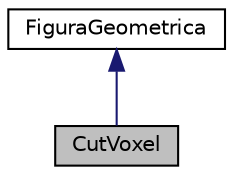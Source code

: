 digraph "CutVoxel"
{
 // LATEX_PDF_SIZE
  edge [fontname="Helvetica",fontsize="10",labelfontname="Helvetica",labelfontsize="10"];
  node [fontname="Helvetica",fontsize="10",shape=record];
  Node1 [label="CutVoxel",height=0.2,width=0.4,color="black", fillcolor="grey75", style="filled", fontcolor="black",tooltip="CutVoxel é uma classe que apaga um Voxel na posição definida."];
  Node2 -> Node1 [dir="back",color="midnightblue",fontsize="10",style="solid",fontname="Helvetica"];
  Node2 [label="FiguraGeometrica",height=0.2,width=0.4,color="black", fillcolor="white", style="filled",URL="$class_figura_geometrica.html",tooltip="FiguraGeometrica é uma classe abstrata que representa as esculturas, trata e gera o desenho conforme ..."];
}
